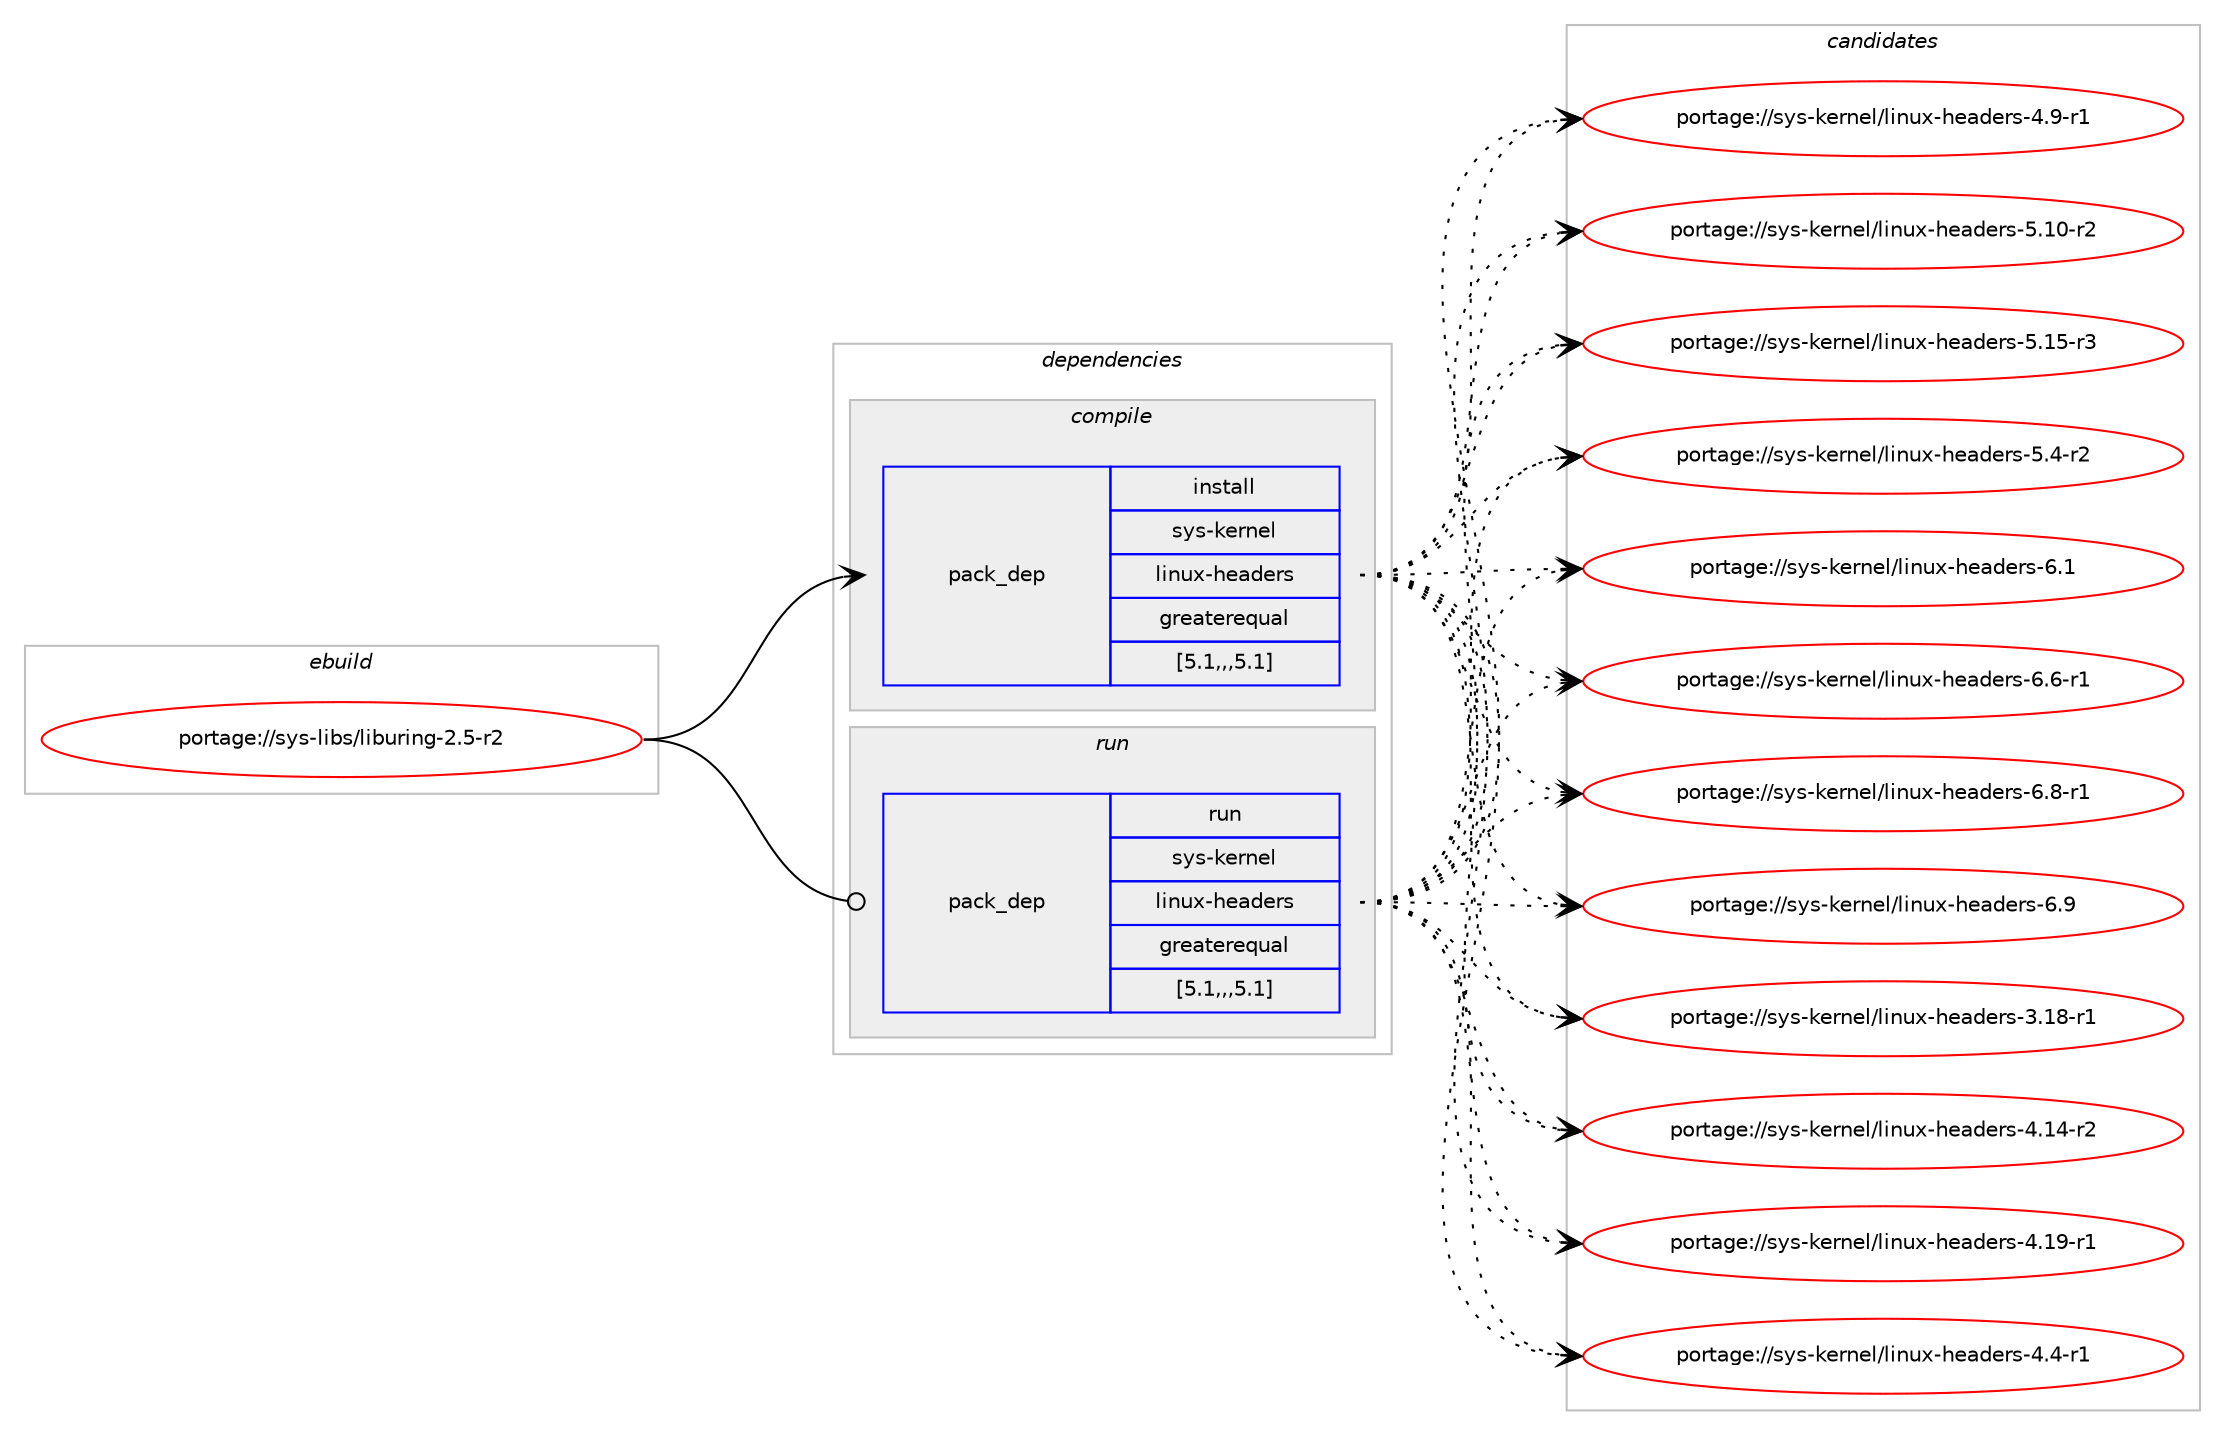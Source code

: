 digraph prolog {

# *************
# Graph options
# *************

newrank=true;
concentrate=true;
compound=true;
graph [rankdir=LR,fontname=Helvetica,fontsize=10,ranksep=1.5];#, ranksep=2.5, nodesep=0.2];
edge  [arrowhead=vee];
node  [fontname=Helvetica,fontsize=10];

# **********
# The ebuild
# **********

subgraph cluster_leftcol {
color=gray;
rank=same;
label=<<i>ebuild</i>>;
id [label="portage://sys-libs/liburing-2.5-r2", color=red, width=4, href="../sys-libs/liburing-2.5-r2.svg"];
}

# ****************
# The dependencies
# ****************

subgraph cluster_midcol {
color=gray;
label=<<i>dependencies</i>>;
subgraph cluster_compile {
fillcolor="#eeeeee";
style=filled;
label=<<i>compile</i>>;
subgraph pack3366 {
dependency4028 [label=<<TABLE BORDER="0" CELLBORDER="1" CELLSPACING="0" CELLPADDING="4" WIDTH="220"><TR><TD ROWSPAN="6" CELLPADDING="30">pack_dep</TD></TR><TR><TD WIDTH="110">install</TD></TR><TR><TD>sys-kernel</TD></TR><TR><TD>linux-headers</TD></TR><TR><TD>greaterequal</TD></TR><TR><TD>[5.1,,,5.1]</TD></TR></TABLE>>, shape=none, color=blue];
}
id:e -> dependency4028:w [weight=20,style="solid",arrowhead="vee"];
}
subgraph cluster_compileandrun {
fillcolor="#eeeeee";
style=filled;
label=<<i>compile and run</i>>;
}
subgraph cluster_run {
fillcolor="#eeeeee";
style=filled;
label=<<i>run</i>>;
subgraph pack3367 {
dependency4029 [label=<<TABLE BORDER="0" CELLBORDER="1" CELLSPACING="0" CELLPADDING="4" WIDTH="220"><TR><TD ROWSPAN="6" CELLPADDING="30">pack_dep</TD></TR><TR><TD WIDTH="110">run</TD></TR><TR><TD>sys-kernel</TD></TR><TR><TD>linux-headers</TD></TR><TR><TD>greaterequal</TD></TR><TR><TD>[5.1,,,5.1]</TD></TR></TABLE>>, shape=none, color=blue];
}
id:e -> dependency4029:w [weight=20,style="solid",arrowhead="odot"];
}
}

# **************
# The candidates
# **************

subgraph cluster_choices {
rank=same;
color=gray;
label=<<i>candidates</i>>;

subgraph choice3366 {
color=black;
nodesep=1;
choice1151211154510710111411010110847108105110117120451041019710010111411545514649564511449 [label="portage://sys-kernel/linux-headers-3.18-r1", color=red, width=4,href="../sys-kernel/linux-headers-3.18-r1.svg"];
choice1151211154510710111411010110847108105110117120451041019710010111411545524649524511450 [label="portage://sys-kernel/linux-headers-4.14-r2", color=red, width=4,href="../sys-kernel/linux-headers-4.14-r2.svg"];
choice1151211154510710111411010110847108105110117120451041019710010111411545524649574511449 [label="portage://sys-kernel/linux-headers-4.19-r1", color=red, width=4,href="../sys-kernel/linux-headers-4.19-r1.svg"];
choice11512111545107101114110101108471081051101171204510410197100101114115455246524511449 [label="portage://sys-kernel/linux-headers-4.4-r1", color=red, width=4,href="../sys-kernel/linux-headers-4.4-r1.svg"];
choice11512111545107101114110101108471081051101171204510410197100101114115455246574511449 [label="portage://sys-kernel/linux-headers-4.9-r1", color=red, width=4,href="../sys-kernel/linux-headers-4.9-r1.svg"];
choice1151211154510710111411010110847108105110117120451041019710010111411545534649484511450 [label="portage://sys-kernel/linux-headers-5.10-r2", color=red, width=4,href="../sys-kernel/linux-headers-5.10-r2.svg"];
choice1151211154510710111411010110847108105110117120451041019710010111411545534649534511451 [label="portage://sys-kernel/linux-headers-5.15-r3", color=red, width=4,href="../sys-kernel/linux-headers-5.15-r3.svg"];
choice11512111545107101114110101108471081051101171204510410197100101114115455346524511450 [label="portage://sys-kernel/linux-headers-5.4-r2", color=red, width=4,href="../sys-kernel/linux-headers-5.4-r2.svg"];
choice1151211154510710111411010110847108105110117120451041019710010111411545544649 [label="portage://sys-kernel/linux-headers-6.1", color=red, width=4,href="../sys-kernel/linux-headers-6.1.svg"];
choice11512111545107101114110101108471081051101171204510410197100101114115455446544511449 [label="portage://sys-kernel/linux-headers-6.6-r1", color=red, width=4,href="../sys-kernel/linux-headers-6.6-r1.svg"];
choice11512111545107101114110101108471081051101171204510410197100101114115455446564511449 [label="portage://sys-kernel/linux-headers-6.8-r1", color=red, width=4,href="../sys-kernel/linux-headers-6.8-r1.svg"];
choice1151211154510710111411010110847108105110117120451041019710010111411545544657 [label="portage://sys-kernel/linux-headers-6.9", color=red, width=4,href="../sys-kernel/linux-headers-6.9.svg"];
dependency4028:e -> choice1151211154510710111411010110847108105110117120451041019710010111411545514649564511449:w [style=dotted,weight="100"];
dependency4028:e -> choice1151211154510710111411010110847108105110117120451041019710010111411545524649524511450:w [style=dotted,weight="100"];
dependency4028:e -> choice1151211154510710111411010110847108105110117120451041019710010111411545524649574511449:w [style=dotted,weight="100"];
dependency4028:e -> choice11512111545107101114110101108471081051101171204510410197100101114115455246524511449:w [style=dotted,weight="100"];
dependency4028:e -> choice11512111545107101114110101108471081051101171204510410197100101114115455246574511449:w [style=dotted,weight="100"];
dependency4028:e -> choice1151211154510710111411010110847108105110117120451041019710010111411545534649484511450:w [style=dotted,weight="100"];
dependency4028:e -> choice1151211154510710111411010110847108105110117120451041019710010111411545534649534511451:w [style=dotted,weight="100"];
dependency4028:e -> choice11512111545107101114110101108471081051101171204510410197100101114115455346524511450:w [style=dotted,weight="100"];
dependency4028:e -> choice1151211154510710111411010110847108105110117120451041019710010111411545544649:w [style=dotted,weight="100"];
dependency4028:e -> choice11512111545107101114110101108471081051101171204510410197100101114115455446544511449:w [style=dotted,weight="100"];
dependency4028:e -> choice11512111545107101114110101108471081051101171204510410197100101114115455446564511449:w [style=dotted,weight="100"];
dependency4028:e -> choice1151211154510710111411010110847108105110117120451041019710010111411545544657:w [style=dotted,weight="100"];
}
subgraph choice3367 {
color=black;
nodesep=1;
choice1151211154510710111411010110847108105110117120451041019710010111411545514649564511449 [label="portage://sys-kernel/linux-headers-3.18-r1", color=red, width=4,href="../sys-kernel/linux-headers-3.18-r1.svg"];
choice1151211154510710111411010110847108105110117120451041019710010111411545524649524511450 [label="portage://sys-kernel/linux-headers-4.14-r2", color=red, width=4,href="../sys-kernel/linux-headers-4.14-r2.svg"];
choice1151211154510710111411010110847108105110117120451041019710010111411545524649574511449 [label="portage://sys-kernel/linux-headers-4.19-r1", color=red, width=4,href="../sys-kernel/linux-headers-4.19-r1.svg"];
choice11512111545107101114110101108471081051101171204510410197100101114115455246524511449 [label="portage://sys-kernel/linux-headers-4.4-r1", color=red, width=4,href="../sys-kernel/linux-headers-4.4-r1.svg"];
choice11512111545107101114110101108471081051101171204510410197100101114115455246574511449 [label="portage://sys-kernel/linux-headers-4.9-r1", color=red, width=4,href="../sys-kernel/linux-headers-4.9-r1.svg"];
choice1151211154510710111411010110847108105110117120451041019710010111411545534649484511450 [label="portage://sys-kernel/linux-headers-5.10-r2", color=red, width=4,href="../sys-kernel/linux-headers-5.10-r2.svg"];
choice1151211154510710111411010110847108105110117120451041019710010111411545534649534511451 [label="portage://sys-kernel/linux-headers-5.15-r3", color=red, width=4,href="../sys-kernel/linux-headers-5.15-r3.svg"];
choice11512111545107101114110101108471081051101171204510410197100101114115455346524511450 [label="portage://sys-kernel/linux-headers-5.4-r2", color=red, width=4,href="../sys-kernel/linux-headers-5.4-r2.svg"];
choice1151211154510710111411010110847108105110117120451041019710010111411545544649 [label="portage://sys-kernel/linux-headers-6.1", color=red, width=4,href="../sys-kernel/linux-headers-6.1.svg"];
choice11512111545107101114110101108471081051101171204510410197100101114115455446544511449 [label="portage://sys-kernel/linux-headers-6.6-r1", color=red, width=4,href="../sys-kernel/linux-headers-6.6-r1.svg"];
choice11512111545107101114110101108471081051101171204510410197100101114115455446564511449 [label="portage://sys-kernel/linux-headers-6.8-r1", color=red, width=4,href="../sys-kernel/linux-headers-6.8-r1.svg"];
choice1151211154510710111411010110847108105110117120451041019710010111411545544657 [label="portage://sys-kernel/linux-headers-6.9", color=red, width=4,href="../sys-kernel/linux-headers-6.9.svg"];
dependency4029:e -> choice1151211154510710111411010110847108105110117120451041019710010111411545514649564511449:w [style=dotted,weight="100"];
dependency4029:e -> choice1151211154510710111411010110847108105110117120451041019710010111411545524649524511450:w [style=dotted,weight="100"];
dependency4029:e -> choice1151211154510710111411010110847108105110117120451041019710010111411545524649574511449:w [style=dotted,weight="100"];
dependency4029:e -> choice11512111545107101114110101108471081051101171204510410197100101114115455246524511449:w [style=dotted,weight="100"];
dependency4029:e -> choice11512111545107101114110101108471081051101171204510410197100101114115455246574511449:w [style=dotted,weight="100"];
dependency4029:e -> choice1151211154510710111411010110847108105110117120451041019710010111411545534649484511450:w [style=dotted,weight="100"];
dependency4029:e -> choice1151211154510710111411010110847108105110117120451041019710010111411545534649534511451:w [style=dotted,weight="100"];
dependency4029:e -> choice11512111545107101114110101108471081051101171204510410197100101114115455346524511450:w [style=dotted,weight="100"];
dependency4029:e -> choice1151211154510710111411010110847108105110117120451041019710010111411545544649:w [style=dotted,weight="100"];
dependency4029:e -> choice11512111545107101114110101108471081051101171204510410197100101114115455446544511449:w [style=dotted,weight="100"];
dependency4029:e -> choice11512111545107101114110101108471081051101171204510410197100101114115455446564511449:w [style=dotted,weight="100"];
dependency4029:e -> choice1151211154510710111411010110847108105110117120451041019710010111411545544657:w [style=dotted,weight="100"];
}
}

}

